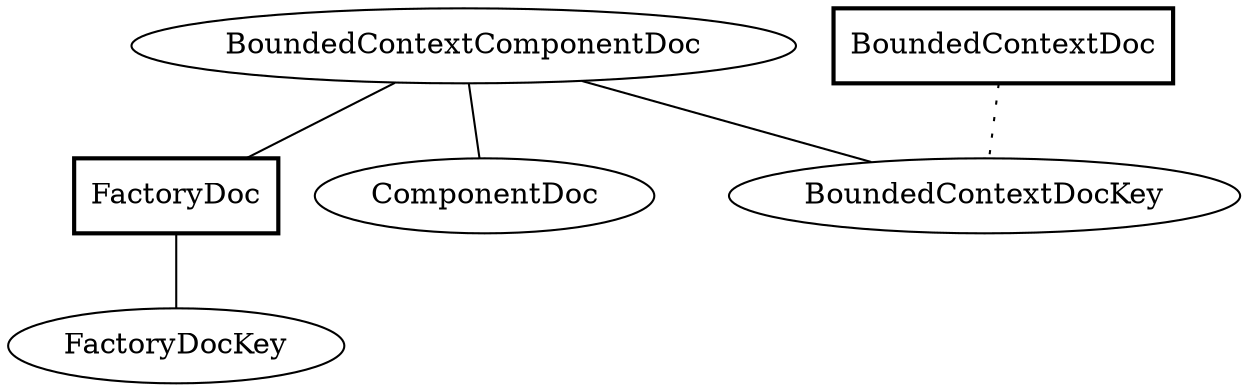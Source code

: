 graph {
splines=spline;
overlap=false;
"FactoryDoc" -- "FactoryDocKey" [style=solid];
"BoundedContextComponentDoc" -- "BoundedContextDocKey" [style=solid];
"BoundedContextDoc" -- "BoundedContextDocKey" [style=dotted];
"BoundedContextComponentDoc" -- "ComponentDoc" [style=solid];
"BoundedContextComponentDoc" -- "FactoryDoc" [style=solid];
"BoundedContextComponentDoc"[shape=ellipse];
"ComponentDoc"[shape=ellipse];
"FactoryDocKey"[shape=ellipse];
"BoundedContextDoc"[shape=box,style=bold];
"BoundedContextDocKey"[shape=ellipse];
"FactoryDoc"[shape=box,style=bold];
}
